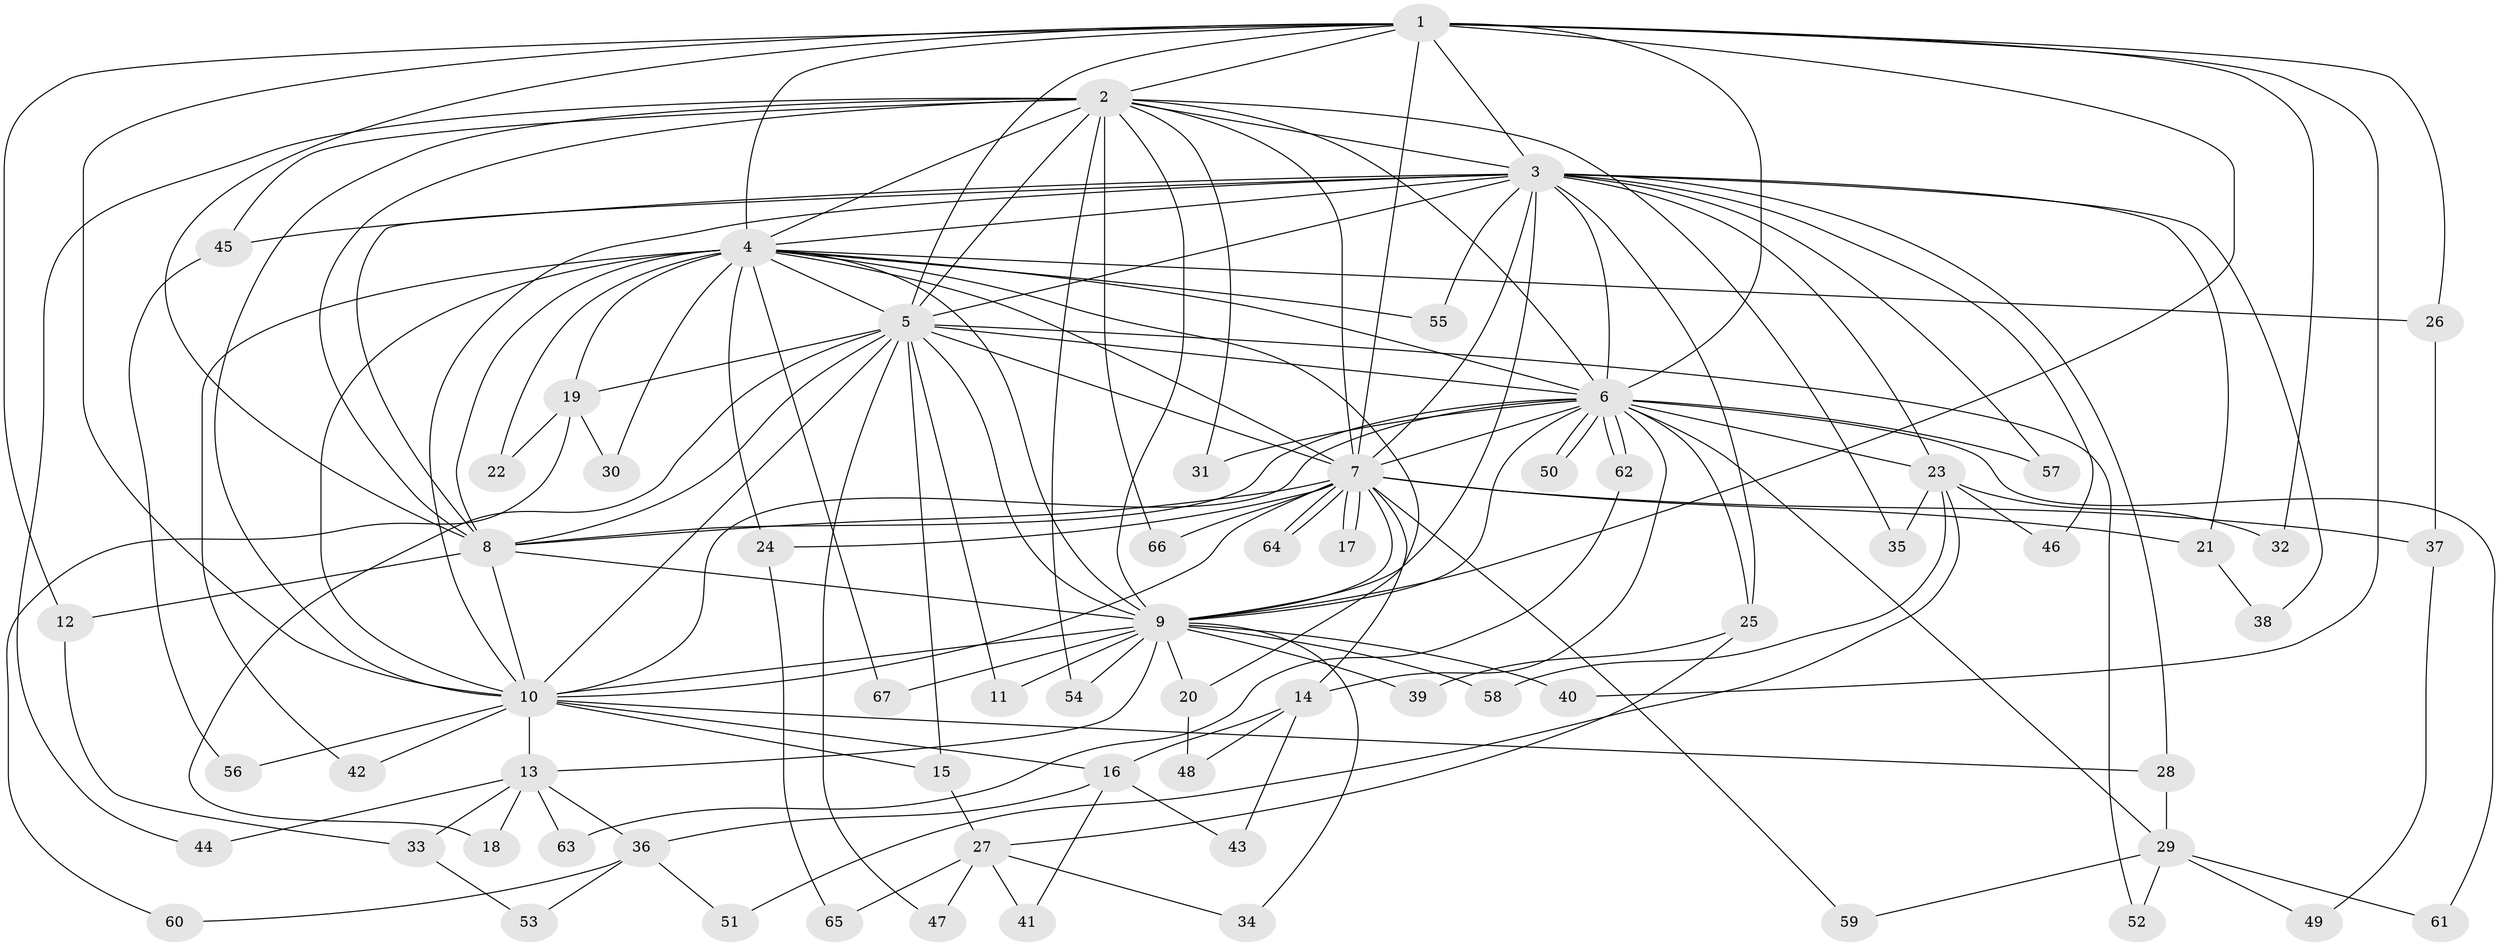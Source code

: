 // Generated by graph-tools (version 1.1) at 2025/10/02/27/25 16:10:56]
// undirected, 67 vertices, 159 edges
graph export_dot {
graph [start="1"]
  node [color=gray90,style=filled];
  1;
  2;
  3;
  4;
  5;
  6;
  7;
  8;
  9;
  10;
  11;
  12;
  13;
  14;
  15;
  16;
  17;
  18;
  19;
  20;
  21;
  22;
  23;
  24;
  25;
  26;
  27;
  28;
  29;
  30;
  31;
  32;
  33;
  34;
  35;
  36;
  37;
  38;
  39;
  40;
  41;
  42;
  43;
  44;
  45;
  46;
  47;
  48;
  49;
  50;
  51;
  52;
  53;
  54;
  55;
  56;
  57;
  58;
  59;
  60;
  61;
  62;
  63;
  64;
  65;
  66;
  67;
  1 -- 2;
  1 -- 3;
  1 -- 4;
  1 -- 5;
  1 -- 6;
  1 -- 7;
  1 -- 8;
  1 -- 9;
  1 -- 10;
  1 -- 12;
  1 -- 26;
  1 -- 32;
  1 -- 40;
  2 -- 3;
  2 -- 4;
  2 -- 5;
  2 -- 6;
  2 -- 7;
  2 -- 8;
  2 -- 9;
  2 -- 10;
  2 -- 31;
  2 -- 35;
  2 -- 44;
  2 -- 45;
  2 -- 54;
  2 -- 66;
  3 -- 4;
  3 -- 5;
  3 -- 6;
  3 -- 7;
  3 -- 8;
  3 -- 9;
  3 -- 10;
  3 -- 21;
  3 -- 23;
  3 -- 25;
  3 -- 28;
  3 -- 38;
  3 -- 45;
  3 -- 46;
  3 -- 55;
  3 -- 57;
  4 -- 5;
  4 -- 6;
  4 -- 7;
  4 -- 8;
  4 -- 9;
  4 -- 10;
  4 -- 19;
  4 -- 20;
  4 -- 22;
  4 -- 24;
  4 -- 26;
  4 -- 30;
  4 -- 42;
  4 -- 55;
  4 -- 67;
  5 -- 6;
  5 -- 7;
  5 -- 8;
  5 -- 9;
  5 -- 10;
  5 -- 11;
  5 -- 15;
  5 -- 18;
  5 -- 19;
  5 -- 47;
  5 -- 52;
  6 -- 7;
  6 -- 8;
  6 -- 9;
  6 -- 10;
  6 -- 14;
  6 -- 23;
  6 -- 25;
  6 -- 29;
  6 -- 31;
  6 -- 50;
  6 -- 50;
  6 -- 57;
  6 -- 61;
  6 -- 62;
  6 -- 62;
  7 -- 8;
  7 -- 9;
  7 -- 10;
  7 -- 14;
  7 -- 17;
  7 -- 17;
  7 -- 21;
  7 -- 24;
  7 -- 37;
  7 -- 59;
  7 -- 64;
  7 -- 64;
  7 -- 66;
  8 -- 9;
  8 -- 10;
  8 -- 12;
  9 -- 10;
  9 -- 11;
  9 -- 13;
  9 -- 20;
  9 -- 34;
  9 -- 39;
  9 -- 40;
  9 -- 54;
  9 -- 58;
  9 -- 67;
  10 -- 13;
  10 -- 15;
  10 -- 16;
  10 -- 28;
  10 -- 42;
  10 -- 56;
  12 -- 33;
  13 -- 18;
  13 -- 33;
  13 -- 36;
  13 -- 44;
  13 -- 63;
  14 -- 16;
  14 -- 43;
  14 -- 48;
  15 -- 27;
  16 -- 36;
  16 -- 41;
  16 -- 43;
  19 -- 22;
  19 -- 30;
  19 -- 60;
  20 -- 48;
  21 -- 38;
  23 -- 32;
  23 -- 35;
  23 -- 46;
  23 -- 51;
  23 -- 58;
  24 -- 65;
  25 -- 27;
  25 -- 39;
  26 -- 37;
  27 -- 34;
  27 -- 41;
  27 -- 47;
  27 -- 65;
  28 -- 29;
  29 -- 49;
  29 -- 52;
  29 -- 59;
  29 -- 61;
  33 -- 53;
  36 -- 51;
  36 -- 53;
  36 -- 60;
  37 -- 49;
  45 -- 56;
  62 -- 63;
}
